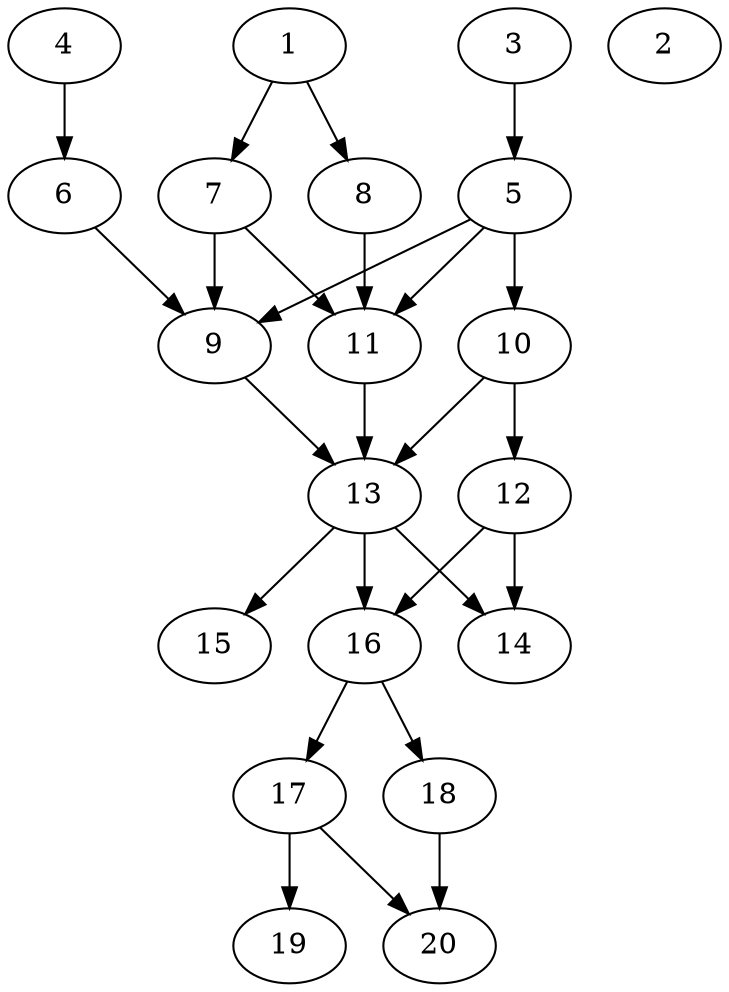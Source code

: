 // DAG automatically generated by daggen at Sat Jul 27 15:36:23 2019
// ./daggen --dot -n 20 --ccr 0.4 --fat 0.4 --regular 0.5 --density 0.7 --mindata 5242880 --maxdata 52428800 
digraph G {
  1 [size="54484480", alpha="0.17", expect_size="21793792"] 
  1 -> 7 [size ="21793792"]
  1 -> 8 [size ="21793792"]
  2 [size="16104960", alpha="0.13", expect_size="6441984"] 
  3 [size="106401280", alpha="0.20", expect_size="42560512"] 
  3 -> 5 [size ="42560512"]
  4 [size="28574720", alpha="0.10", expect_size="11429888"] 
  4 -> 6 [size ="11429888"]
  5 [size="115988480", alpha="0.18", expect_size="46395392"] 
  5 -> 9 [size ="46395392"]
  5 -> 10 [size ="46395392"]
  5 -> 11 [size ="46395392"]
  6 [size="88957440", alpha="0.14", expect_size="35582976"] 
  6 -> 9 [size ="35582976"]
  7 [size="36958720", alpha="0.07", expect_size="14783488"] 
  7 -> 9 [size ="14783488"]
  7 -> 11 [size ="14783488"]
  8 [size="115409920", alpha="0.17", expect_size="46163968"] 
  8 -> 11 [size ="46163968"]
  9 [size="96552960", alpha="0.09", expect_size="38621184"] 
  9 -> 13 [size ="38621184"]
  10 [size="123179520", alpha="0.12", expect_size="49271808"] 
  10 -> 12 [size ="49271808"]
  10 -> 13 [size ="49271808"]
  11 [size="47134720", alpha="0.10", expect_size="18853888"] 
  11 -> 13 [size ="18853888"]
  12 [size="27427840", alpha="0.09", expect_size="10971136"] 
  12 -> 14 [size ="10971136"]
  12 -> 16 [size ="10971136"]
  13 [size="104473600", alpha="0.01", expect_size="41789440"] 
  13 -> 14 [size ="41789440"]
  13 -> 15 [size ="41789440"]
  13 -> 16 [size ="41789440"]
  14 [size="104115200", alpha="0.01", expect_size="41646080"] 
  15 [size="42649600", alpha="0.18", expect_size="17059840"] 
  16 [size="31936000", alpha="0.19", expect_size="12774400"] 
  16 -> 17 [size ="12774400"]
  16 -> 18 [size ="12774400"]
  17 [size="113850880", alpha="0.09", expect_size="45540352"] 
  17 -> 19 [size ="45540352"]
  17 -> 20 [size ="45540352"]
  18 [size="36088320", alpha="0.01", expect_size="14435328"] 
  18 -> 20 [size ="14435328"]
  19 [size="17758720", alpha="0.13", expect_size="7103488"] 
  20 [size="68759040", alpha="0.18", expect_size="27503616"] 
}
